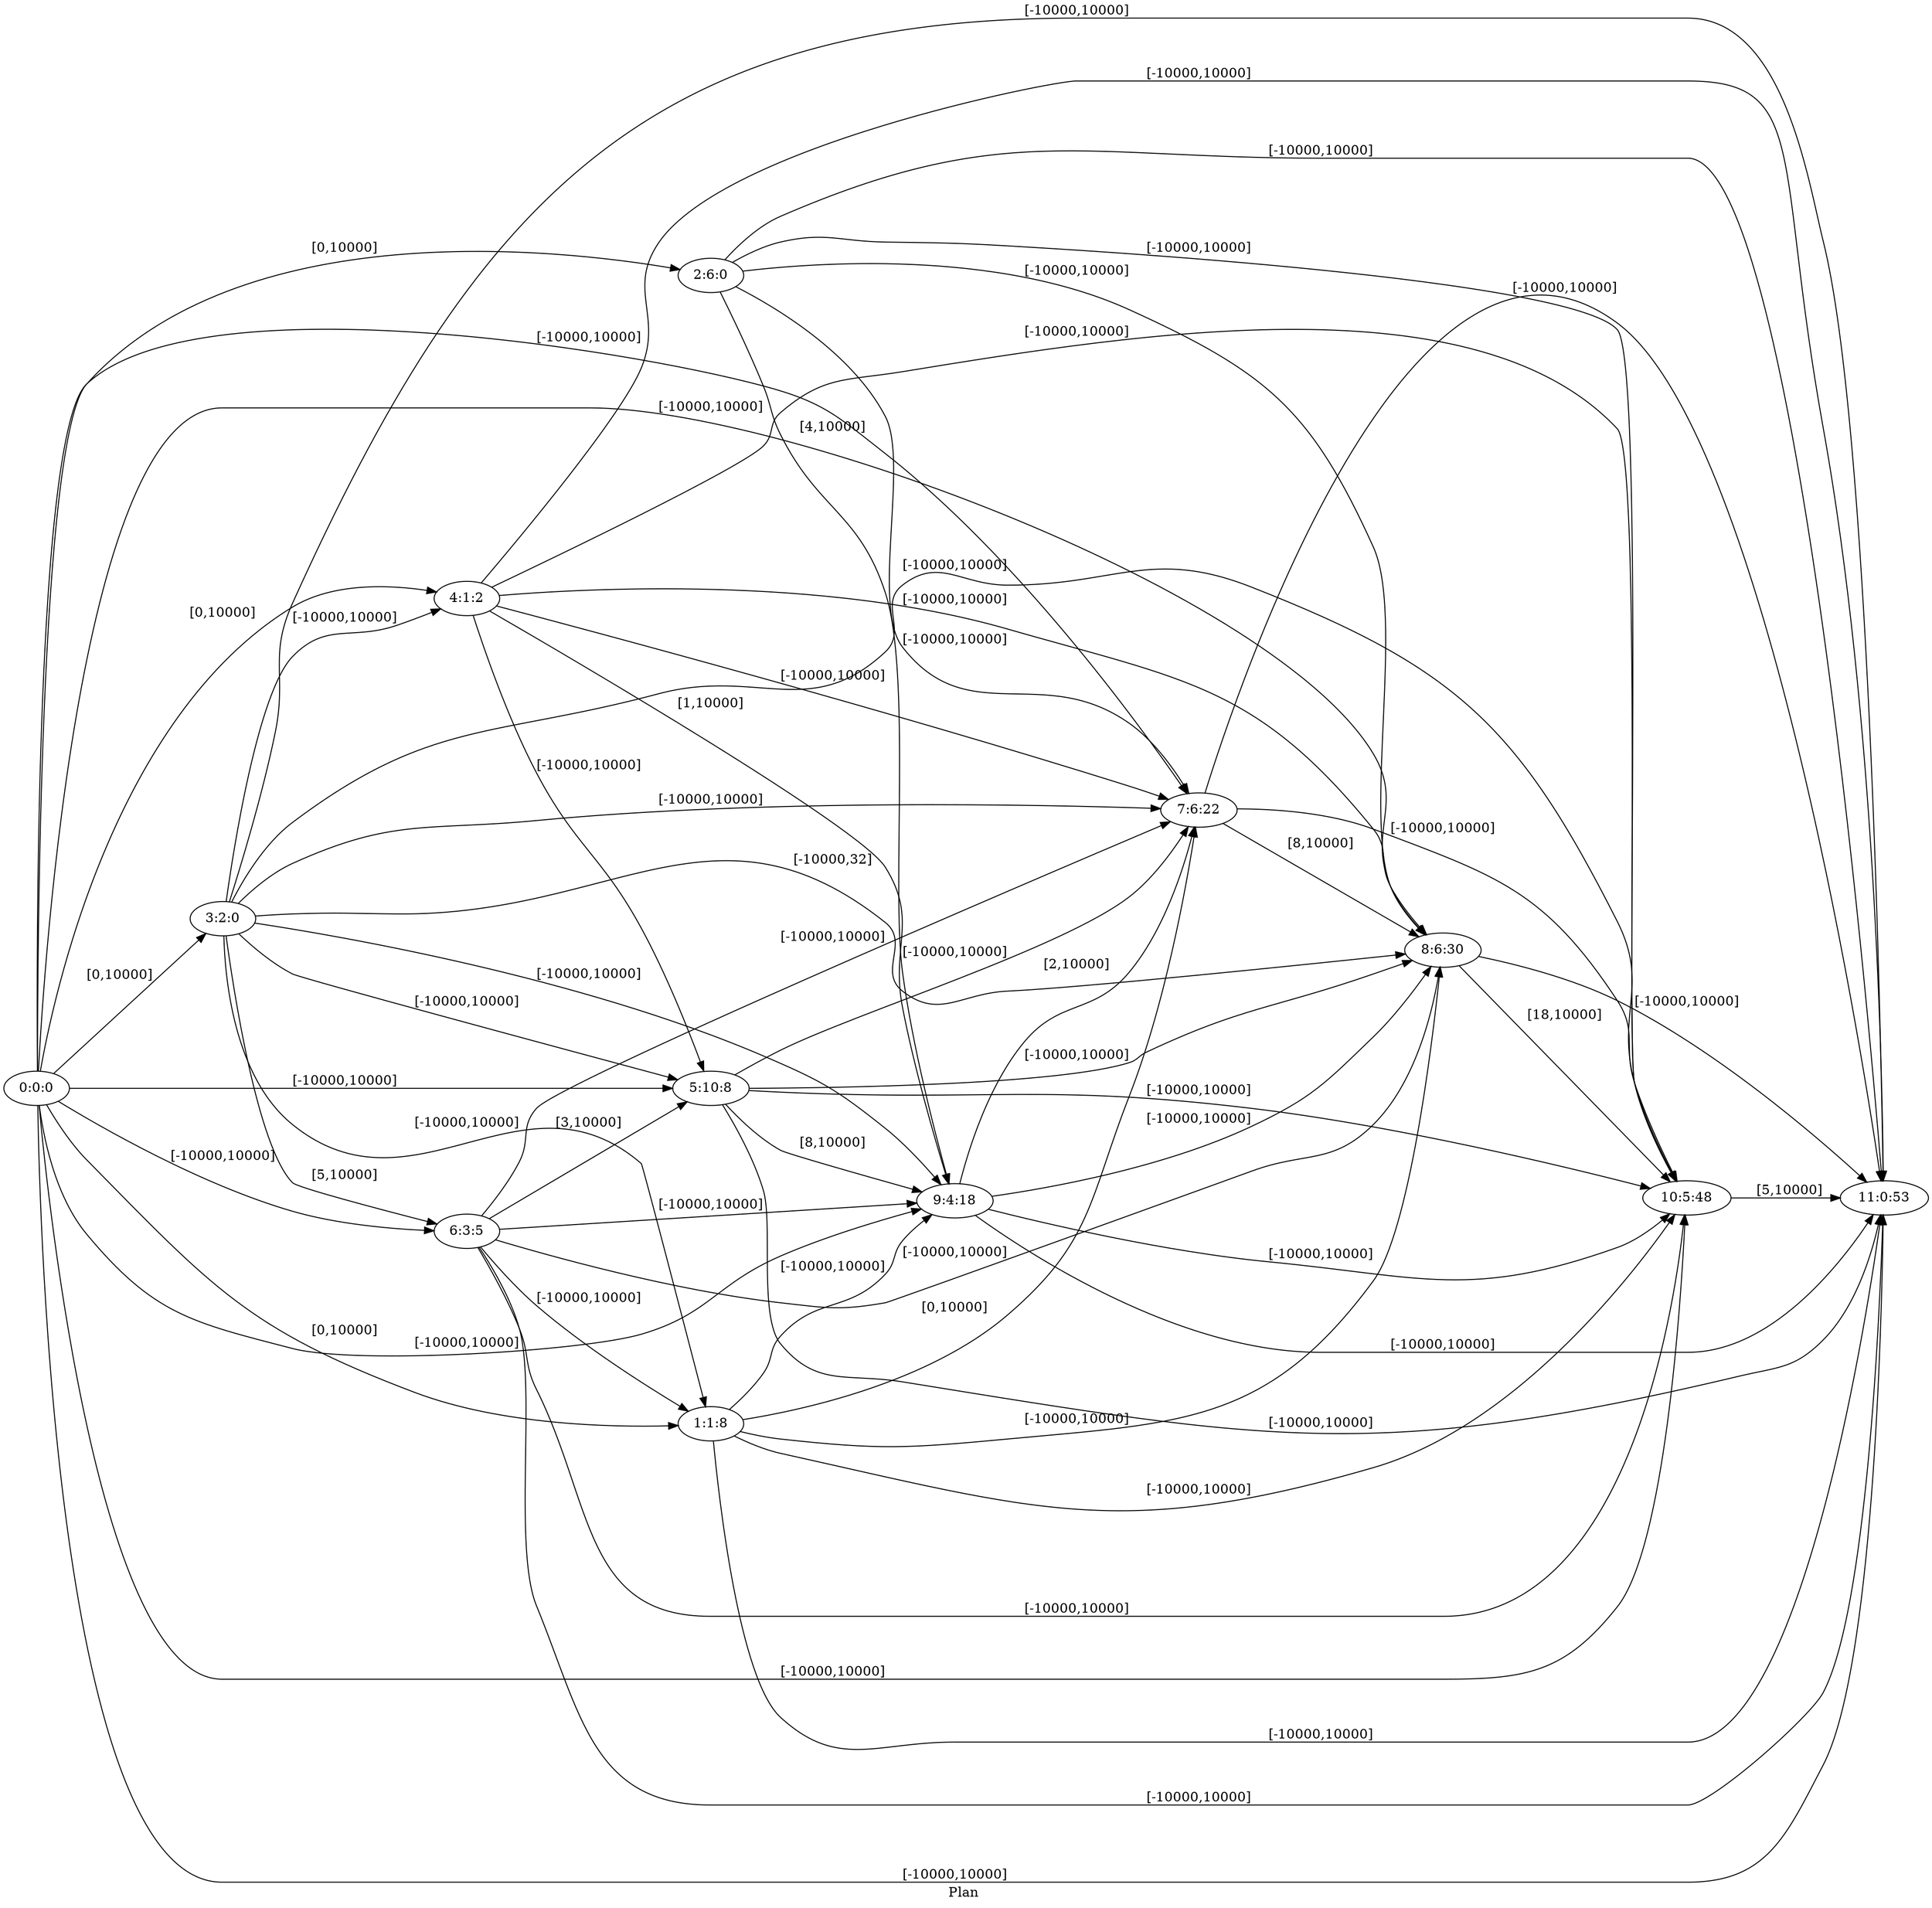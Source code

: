 digraph G {
 rankdir = LR;
 nodesep = .45; 
 size = 30;
label="Plan ";
 fldt = 0.319728;
"0:0:0"->"1:1:8"[ label = "[0,10000]"];
"0:0:0"->"2:6:0"[ label = "[0,10000]"];
"0:0:0"->"3:2:0"[ label = "[0,10000]"];
"0:0:0"->"4:1:2"[ label = "[0,10000]"];
"0:0:0"->"5:10:8"[ label = "[-10000,10000]"];
"0:0:0"->"6:3:5"[ label = "[-10000,10000]"];
"0:0:0"->"7:6:22"[ label = "[-10000,10000]"];
"0:0:0"->"8:6:30"[ label = "[-10000,10000]"];
"0:0:0"->"9:4:18"[ label = "[-10000,10000]"];
"0:0:0"->"10:5:48"[ label = "[-10000,10000]"];
"0:0:0"->"11:0:53"[ label = "[-10000,10000]"];
"1:1:8"->"7:6:22"[ label = "[0,10000]"];
"1:1:8"->"8:6:30"[ label = "[-10000,10000]"];
"1:1:8"->"9:4:18"[ label = "[-10000,10000]"];
"1:1:8"->"10:5:48"[ label = "[-10000,10000]"];
"1:1:8"->"11:0:53"[ label = "[-10000,10000]"];
"2:6:0"->"7:6:22"[ label = "[-10000,10000]"];
"2:6:0"->"8:6:30"[ label = "[-10000,10000]"];
"2:6:0"->"9:4:18"[ label = "[4,10000]"];
"2:6:0"->"10:5:48"[ label = "[-10000,10000]"];
"2:6:0"->"11:0:53"[ label = "[-10000,10000]"];
"3:2:0"->"1:1:8"[ label = "[-10000,10000]"];
"3:2:0"->"4:1:2"[ label = "[-10000,10000]"];
"3:2:0"->"5:10:8"[ label = "[-10000,10000]"];
"3:2:0"->"6:3:5"[ label = "[5,10000]"];
"3:2:0"->"7:6:22"[ label = "[-10000,10000]"];
"3:2:0"->"8:6:30"[ label = "[-10000,32]"];
"3:2:0"->"9:4:18"[ label = "[-10000,10000]"];
"3:2:0"->"10:5:48"[ label = "[-10000,10000]"];
"3:2:0"->"11:0:53"[ label = "[-10000,10000]"];
"4:1:2"->"5:10:8"[ label = "[-10000,10000]"];
"4:1:2"->"7:6:22"[ label = "[-10000,10000]"];
"4:1:2"->"8:6:30"[ label = "[-10000,10000]"];
"4:1:2"->"9:4:18"[ label = "[1,10000]"];
"4:1:2"->"10:5:48"[ label = "[-10000,10000]"];
"4:1:2"->"11:0:53"[ label = "[-10000,10000]"];
"5:10:8"->"7:6:22"[ label = "[-10000,10000]"];
"5:10:8"->"8:6:30"[ label = "[-10000,10000]"];
"5:10:8"->"9:4:18"[ label = "[8,10000]"];
"5:10:8"->"10:5:48"[ label = "[-10000,10000]"];
"5:10:8"->"11:0:53"[ label = "[-10000,10000]"];
"6:3:5"->"1:1:8"[ label = "[-10000,10000]"];
"6:3:5"->"5:10:8"[ label = "[3,10000]"];
"6:3:5"->"7:6:22"[ label = "[-10000,10000]"];
"6:3:5"->"8:6:30"[ label = "[-10000,10000]"];
"6:3:5"->"9:4:18"[ label = "[-10000,10000]"];
"6:3:5"->"10:5:48"[ label = "[-10000,10000]"];
"6:3:5"->"11:0:53"[ label = "[-10000,10000]"];
"7:6:22"->"8:6:30"[ label = "[8,10000]"];
"7:6:22"->"10:5:48"[ label = "[-10000,10000]"];
"7:6:22"->"11:0:53"[ label = "[-10000,10000]"];
"8:6:30"->"10:5:48"[ label = "[18,10000]"];
"8:6:30"->"11:0:53"[ label = "[-10000,10000]"];
"9:4:18"->"7:6:22"[ label = "[2,10000]"];
"9:4:18"->"8:6:30"[ label = "[-10000,10000]"];
"9:4:18"->"10:5:48"[ label = "[-10000,10000]"];
"9:4:18"->"11:0:53"[ label = "[-10000,10000]"];
"10:5:48"->"11:0:53"[ label = "[5,10000]"];
}
